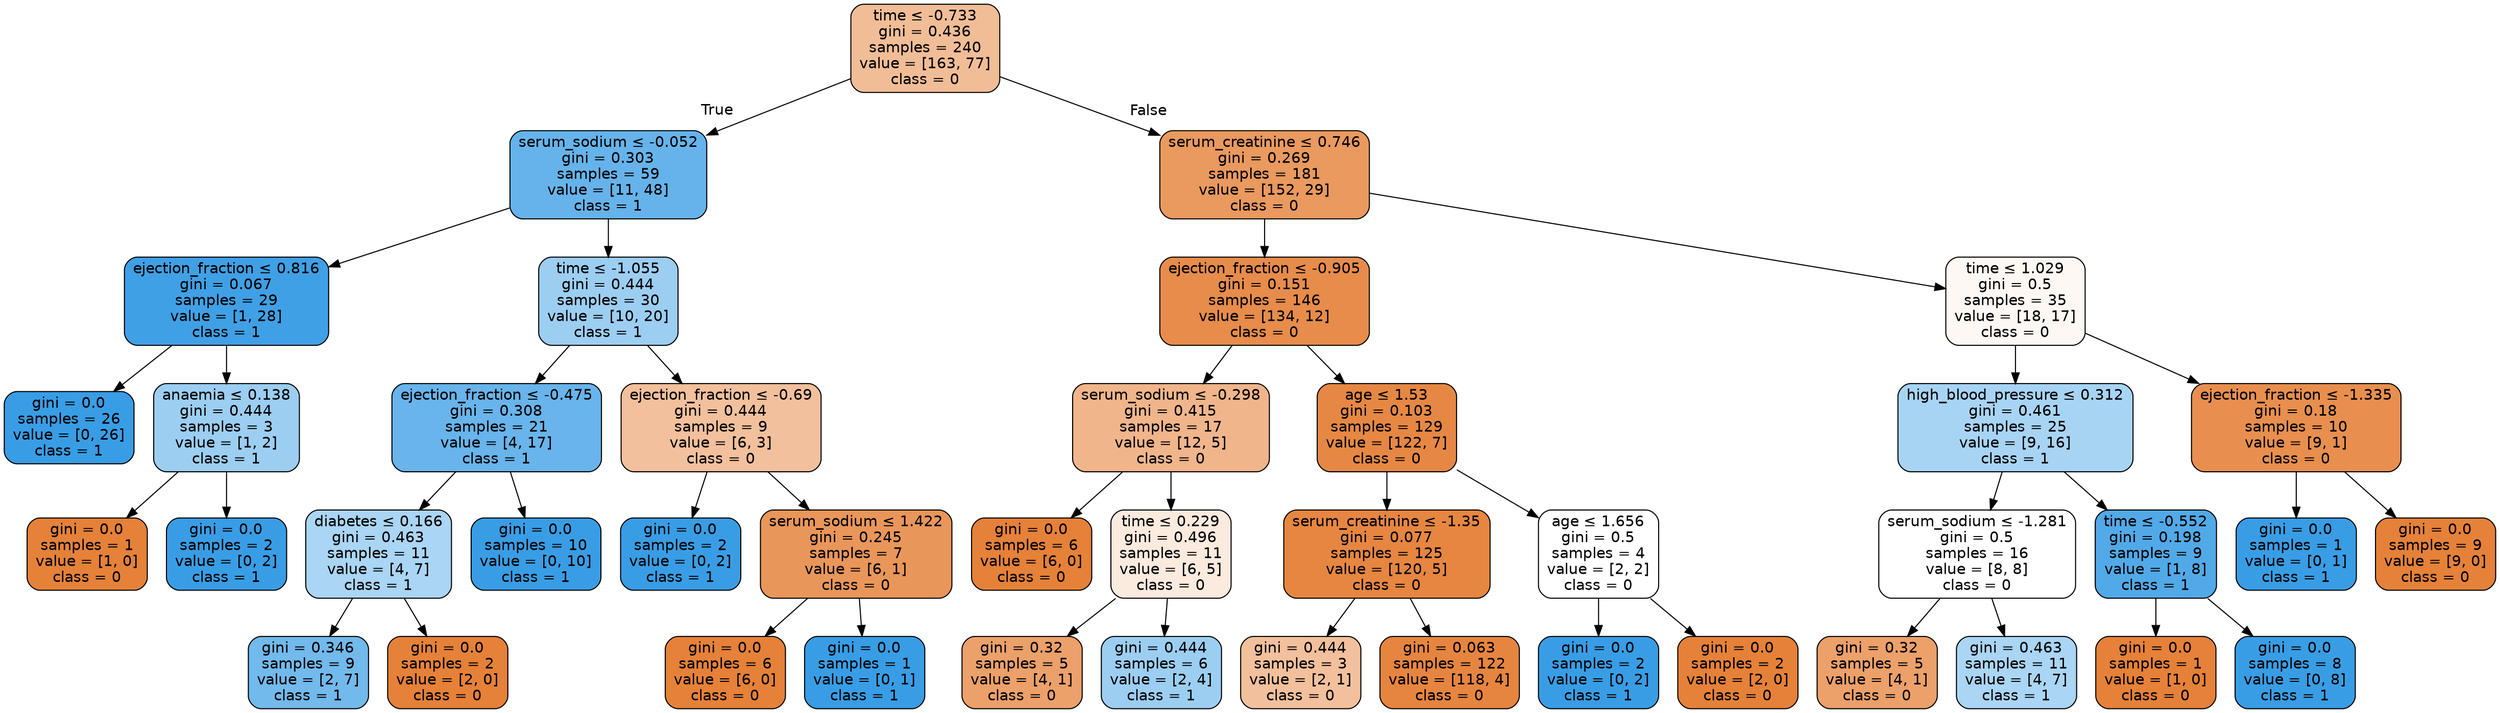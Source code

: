 digraph Tree {
node [shape=box, style="filled, rounded", color="black", fontname=helvetica] ;
edge [fontname=helvetica] ;
0 [label=<time &le; -0.733<br/>gini = 0.436<br/>samples = 240<br/>value = [163, 77]<br/>class = 0>, fillcolor="#f1bd97"] ;
1 [label=<serum_sodium &le; -0.052<br/>gini = 0.303<br/>samples = 59<br/>value = [11, 48]<br/>class = 1>, fillcolor="#66b3eb"] ;
0 -> 1 [labeldistance=2.5, labelangle=45, headlabel="True"] ;
2 [label=<ejection_fraction &le; 0.816<br/>gini = 0.067<br/>samples = 29<br/>value = [1, 28]<br/>class = 1>, fillcolor="#40a0e6"] ;
1 -> 2 ;
3 [label=<gini = 0.0<br/>samples = 26<br/>value = [0, 26]<br/>class = 1>, fillcolor="#399de5"] ;
2 -> 3 ;
4 [label=<anaemia &le; 0.138<br/>gini = 0.444<br/>samples = 3<br/>value = [1, 2]<br/>class = 1>, fillcolor="#9ccef2"] ;
2 -> 4 ;
5 [label=<gini = 0.0<br/>samples = 1<br/>value = [1, 0]<br/>class = 0>, fillcolor="#e58139"] ;
4 -> 5 ;
6 [label=<gini = 0.0<br/>samples = 2<br/>value = [0, 2]<br/>class = 1>, fillcolor="#399de5"] ;
4 -> 6 ;
7 [label=<time &le; -1.055<br/>gini = 0.444<br/>samples = 30<br/>value = [10, 20]<br/>class = 1>, fillcolor="#9ccef2"] ;
1 -> 7 ;
8 [label=<ejection_fraction &le; -0.475<br/>gini = 0.308<br/>samples = 21<br/>value = [4, 17]<br/>class = 1>, fillcolor="#68b4eb"] ;
7 -> 8 ;
9 [label=<diabetes &le; 0.166<br/>gini = 0.463<br/>samples = 11<br/>value = [4, 7]<br/>class = 1>, fillcolor="#aad5f4"] ;
8 -> 9 ;
10 [label=<gini = 0.346<br/>samples = 9<br/>value = [2, 7]<br/>class = 1>, fillcolor="#72b9ec"] ;
9 -> 10 ;
11 [label=<gini = 0.0<br/>samples = 2<br/>value = [2, 0]<br/>class = 0>, fillcolor="#e58139"] ;
9 -> 11 ;
12 [label=<gini = 0.0<br/>samples = 10<br/>value = [0, 10]<br/>class = 1>, fillcolor="#399de5"] ;
8 -> 12 ;
13 [label=<ejection_fraction &le; -0.69<br/>gini = 0.444<br/>samples = 9<br/>value = [6, 3]<br/>class = 0>, fillcolor="#f2c09c"] ;
7 -> 13 ;
14 [label=<gini = 0.0<br/>samples = 2<br/>value = [0, 2]<br/>class = 1>, fillcolor="#399de5"] ;
13 -> 14 ;
15 [label=<serum_sodium &le; 1.422<br/>gini = 0.245<br/>samples = 7<br/>value = [6, 1]<br/>class = 0>, fillcolor="#e9965a"] ;
13 -> 15 ;
16 [label=<gini = 0.0<br/>samples = 6<br/>value = [6, 0]<br/>class = 0>, fillcolor="#e58139"] ;
15 -> 16 ;
17 [label=<gini = 0.0<br/>samples = 1<br/>value = [0, 1]<br/>class = 1>, fillcolor="#399de5"] ;
15 -> 17 ;
18 [label=<serum_creatinine &le; 0.746<br/>gini = 0.269<br/>samples = 181<br/>value = [152, 29]<br/>class = 0>, fillcolor="#ea995f"] ;
0 -> 18 [labeldistance=2.5, labelangle=-45, headlabel="False"] ;
19 [label=<ejection_fraction &le; -0.905<br/>gini = 0.151<br/>samples = 146<br/>value = [134, 12]<br/>class = 0>, fillcolor="#e78c4b"] ;
18 -> 19 ;
20 [label=<serum_sodium &le; -0.298<br/>gini = 0.415<br/>samples = 17<br/>value = [12, 5]<br/>class = 0>, fillcolor="#f0b58b"] ;
19 -> 20 ;
21 [label=<gini = 0.0<br/>samples = 6<br/>value = [6, 0]<br/>class = 0>, fillcolor="#e58139"] ;
20 -> 21 ;
22 [label=<time &le; 0.229<br/>gini = 0.496<br/>samples = 11<br/>value = [6, 5]<br/>class = 0>, fillcolor="#fbeade"] ;
20 -> 22 ;
23 [label=<gini = 0.32<br/>samples = 5<br/>value = [4, 1]<br/>class = 0>, fillcolor="#eca06a"] ;
22 -> 23 ;
24 [label=<gini = 0.444<br/>samples = 6<br/>value = [2, 4]<br/>class = 1>, fillcolor="#9ccef2"] ;
22 -> 24 ;
25 [label=<age &le; 1.53<br/>gini = 0.103<br/>samples = 129<br/>value = [122, 7]<br/>class = 0>, fillcolor="#e68844"] ;
19 -> 25 ;
26 [label=<serum_creatinine &le; -1.35<br/>gini = 0.077<br/>samples = 125<br/>value = [120, 5]<br/>class = 0>, fillcolor="#e68641"] ;
25 -> 26 ;
27 [label=<gini = 0.444<br/>samples = 3<br/>value = [2, 1]<br/>class = 0>, fillcolor="#f2c09c"] ;
26 -> 27 ;
28 [label=<gini = 0.063<br/>samples = 122<br/>value = [118, 4]<br/>class = 0>, fillcolor="#e68540"] ;
26 -> 28 ;
29 [label=<age &le; 1.656<br/>gini = 0.5<br/>samples = 4<br/>value = [2, 2]<br/>class = 0>, fillcolor="#ffffff"] ;
25 -> 29 ;
30 [label=<gini = 0.0<br/>samples = 2<br/>value = [0, 2]<br/>class = 1>, fillcolor="#399de5"] ;
29 -> 30 ;
31 [label=<gini = 0.0<br/>samples = 2<br/>value = [2, 0]<br/>class = 0>, fillcolor="#e58139"] ;
29 -> 31 ;
32 [label=<time &le; 1.029<br/>gini = 0.5<br/>samples = 35<br/>value = [18, 17]<br/>class = 0>, fillcolor="#fef8f4"] ;
18 -> 32 ;
33 [label=<high_blood_pressure &le; 0.312<br/>gini = 0.461<br/>samples = 25<br/>value = [9, 16]<br/>class = 1>, fillcolor="#a8d4f4"] ;
32 -> 33 ;
34 [label=<serum_sodium &le; -1.281<br/>gini = 0.5<br/>samples = 16<br/>value = [8, 8]<br/>class = 0>, fillcolor="#ffffff"] ;
33 -> 34 ;
35 [label=<gini = 0.32<br/>samples = 5<br/>value = [4, 1]<br/>class = 0>, fillcolor="#eca06a"] ;
34 -> 35 ;
36 [label=<gini = 0.463<br/>samples = 11<br/>value = [4, 7]<br/>class = 1>, fillcolor="#aad5f4"] ;
34 -> 36 ;
37 [label=<time &le; -0.552<br/>gini = 0.198<br/>samples = 9<br/>value = [1, 8]<br/>class = 1>, fillcolor="#52a9e8"] ;
33 -> 37 ;
38 [label=<gini = 0.0<br/>samples = 1<br/>value = [1, 0]<br/>class = 0>, fillcolor="#e58139"] ;
37 -> 38 ;
39 [label=<gini = 0.0<br/>samples = 8<br/>value = [0, 8]<br/>class = 1>, fillcolor="#399de5"] ;
37 -> 39 ;
40 [label=<ejection_fraction &le; -1.335<br/>gini = 0.18<br/>samples = 10<br/>value = [9, 1]<br/>class = 0>, fillcolor="#e88f4f"] ;
32 -> 40 ;
41 [label=<gini = 0.0<br/>samples = 1<br/>value = [0, 1]<br/>class = 1>, fillcolor="#399de5"] ;
40 -> 41 ;
42 [label=<gini = 0.0<br/>samples = 9<br/>value = [9, 0]<br/>class = 0>, fillcolor="#e58139"] ;
40 -> 42 ;
}